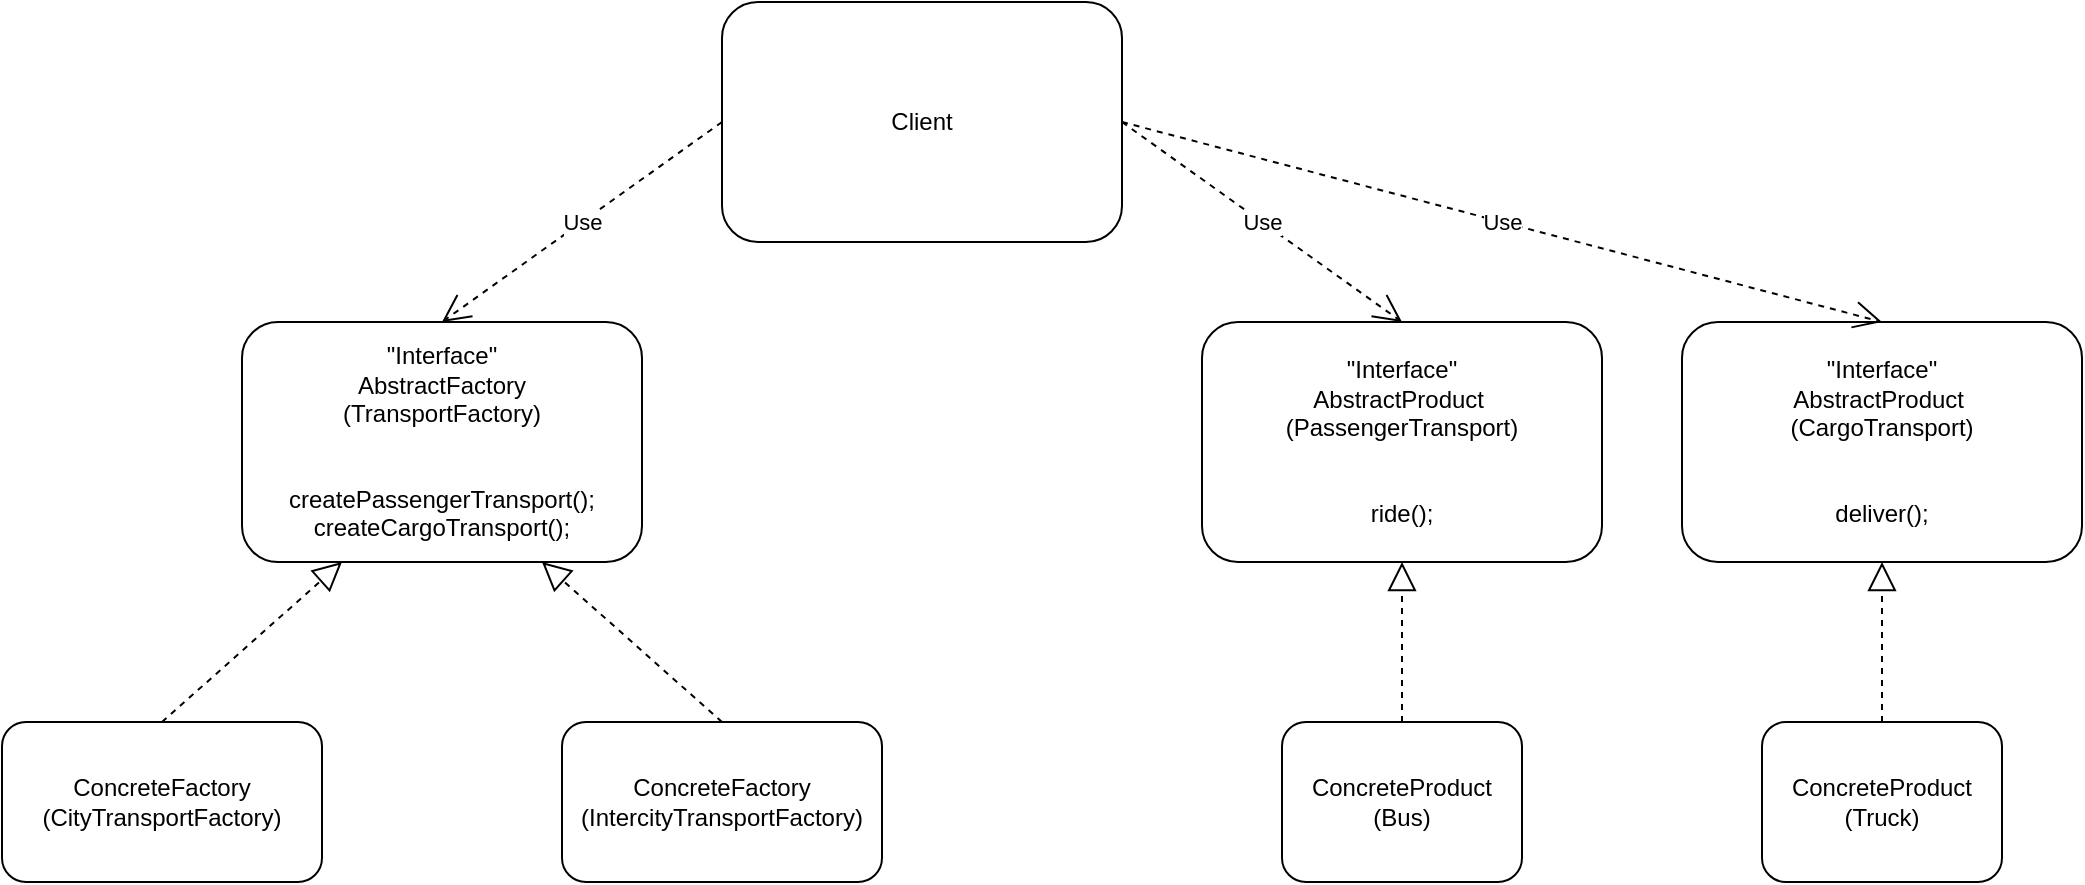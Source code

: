 <mxfile version="22.1.22" type="embed">
  <diagram name="Страница — 1" id="PVshoXznKEbEGVxsugsQ">
    <mxGraphModel dx="964" dy="507" grid="1" gridSize="10" guides="1" tooltips="1" connect="1" arrows="1" fold="1" page="1" pageScale="1" pageWidth="1169" pageHeight="827" math="0" shadow="0">
      <root>
        <mxCell id="0" />
        <mxCell id="1" parent="0" />
        <mxCell id="ZRf4pVSYy2MNskxKyJRj-1" value="&quot;Interface&quot;&lt;div&gt;AbstractProduct&amp;nbsp;&lt;/div&gt;&lt;div&gt;(PassengerTransport)&lt;/div&gt;&lt;div&gt;&lt;br&gt;&lt;/div&gt;&lt;div&gt;&lt;br&gt;&lt;/div&gt;&lt;div&gt;ride();&lt;/div&gt;" style="rounded=1;whiteSpace=wrap;html=1;" parent="1" vertex="1">
          <mxGeometry x="640" y="200" width="200" height="120" as="geometry" />
        </mxCell>
        <mxCell id="0a4NRcnBDrfxmt9-6151-1" value="ConcreteProduct&lt;div&gt;(Bus)&lt;/div&gt;" style="rounded=1;whiteSpace=wrap;html=1;" parent="1" vertex="1">
          <mxGeometry x="680" y="400" width="120" height="80" as="geometry" />
        </mxCell>
        <mxCell id="0a4NRcnBDrfxmt9-6151-5" value="" style="endArrow=block;dashed=1;endFill=0;endSize=12;html=1;rounded=0;exitX=0.5;exitY=0;exitDx=0;exitDy=0;entryX=0.5;entryY=1;entryDx=0;entryDy=0;" parent="1" source="0a4NRcnBDrfxmt9-6151-1" target="ZRf4pVSYy2MNskxKyJRj-1" edge="1">
          <mxGeometry width="160" relative="1" as="geometry">
            <mxPoint x="620" y="390" as="sourcePoint" />
            <mxPoint x="780" y="390" as="targetPoint" />
          </mxGeometry>
        </mxCell>
        <mxCell id="0a4NRcnBDrfxmt9-6151-8" value="&lt;div&gt;&quot;Interface&quot;&lt;/div&gt;AbstractFactory&lt;br&gt;&lt;div&gt;(TransportFactory)&lt;/div&gt;&lt;div&gt;&lt;br&gt;&lt;/div&gt;&lt;div&gt;&lt;br&gt;&lt;/div&gt;&lt;div&gt;createPassengerTransport();&lt;/div&gt;&lt;div&gt;createCargoTransport();&lt;/div&gt;" style="rounded=1;whiteSpace=wrap;html=1;" parent="1" vertex="1">
          <mxGeometry x="160" y="200" width="200" height="120" as="geometry" />
        </mxCell>
        <mxCell id="0a4NRcnBDrfxmt9-6151-10" value="ConcreteFactory&lt;div&gt;(CityTransportFactory)&lt;/div&gt;" style="rounded=1;whiteSpace=wrap;html=1;" parent="1" vertex="1">
          <mxGeometry x="40" y="400" width="160" height="80" as="geometry" />
        </mxCell>
        <mxCell id="0a4NRcnBDrfxmt9-6151-12" value="ConcreteFactory&lt;div&gt;(IntercityTransportFactory)&lt;/div&gt;" style="rounded=1;whiteSpace=wrap;html=1;" parent="1" vertex="1">
          <mxGeometry x="320" y="400" width="160" height="80" as="geometry" />
        </mxCell>
        <mxCell id="0a4NRcnBDrfxmt9-6151-18" value="Client" style="rounded=1;whiteSpace=wrap;html=1;" parent="1" vertex="1">
          <mxGeometry x="400" y="40" width="200" height="120" as="geometry" />
        </mxCell>
        <mxCell id="0a4NRcnBDrfxmt9-6151-19" value="" style="endArrow=block;dashed=1;endFill=0;endSize=12;html=1;rounded=0;exitX=0.5;exitY=0;exitDx=0;exitDy=0;entryX=0.75;entryY=1;entryDx=0;entryDy=0;" parent="1" source="0a4NRcnBDrfxmt9-6151-12" target="0a4NRcnBDrfxmt9-6151-8" edge="1">
          <mxGeometry width="160" relative="1" as="geometry">
            <mxPoint x="390" y="330" as="sourcePoint" />
            <mxPoint x="550" y="330" as="targetPoint" />
          </mxGeometry>
        </mxCell>
        <mxCell id="0a4NRcnBDrfxmt9-6151-20" value="" style="endArrow=block;dashed=1;endFill=0;endSize=12;html=1;rounded=0;exitX=0.5;exitY=0;exitDx=0;exitDy=0;entryX=0.25;entryY=1;entryDx=0;entryDy=0;" parent="1" source="0a4NRcnBDrfxmt9-6151-10" target="0a4NRcnBDrfxmt9-6151-8" edge="1">
          <mxGeometry width="160" relative="1" as="geometry">
            <mxPoint x="390" y="330" as="sourcePoint" />
            <mxPoint x="550" y="330" as="targetPoint" />
          </mxGeometry>
        </mxCell>
        <mxCell id="0a4NRcnBDrfxmt9-6151-21" value="Use" style="endArrow=open;endSize=12;dashed=1;html=1;rounded=0;exitX=0;exitY=0.5;exitDx=0;exitDy=0;entryX=0.5;entryY=0;entryDx=0;entryDy=0;" parent="1" source="0a4NRcnBDrfxmt9-6151-18" target="0a4NRcnBDrfxmt9-6151-8" edge="1">
          <mxGeometry width="160" relative="1" as="geometry">
            <mxPoint x="440" y="330" as="sourcePoint" />
            <mxPoint x="600" y="330" as="targetPoint" />
          </mxGeometry>
        </mxCell>
        <mxCell id="0a4NRcnBDrfxmt9-6151-22" value="Use" style="endArrow=open;endSize=12;dashed=1;html=1;rounded=0;exitX=1;exitY=0.5;exitDx=0;exitDy=0;entryX=0.5;entryY=0;entryDx=0;entryDy=0;" parent="1" source="0a4NRcnBDrfxmt9-6151-18" target="ZRf4pVSYy2MNskxKyJRj-1" edge="1">
          <mxGeometry width="160" relative="1" as="geometry">
            <mxPoint x="440" y="330" as="sourcePoint" />
            <mxPoint x="600" y="330" as="targetPoint" />
          </mxGeometry>
        </mxCell>
        <mxCell id="0a4NRcnBDrfxmt9-6151-23" value="&quot;Interface&quot;&lt;div&gt;AbstractProduct&amp;nbsp;&lt;/div&gt;&lt;div&gt;(CargoTransport)&lt;/div&gt;&lt;div&gt;&lt;br&gt;&lt;/div&gt;&lt;div&gt;&lt;br&gt;&lt;/div&gt;&lt;div&gt;deliver();&lt;/div&gt;" style="rounded=1;whiteSpace=wrap;html=1;" parent="1" vertex="1">
          <mxGeometry x="880" y="200" width="200" height="120" as="geometry" />
        </mxCell>
        <mxCell id="0a4NRcnBDrfxmt9-6151-24" value="ConcreteProduct&lt;div&gt;(Truck)&lt;/div&gt;" style="rounded=1;whiteSpace=wrap;html=1;" parent="1" vertex="1">
          <mxGeometry x="920" y="400" width="120" height="80" as="geometry" />
        </mxCell>
        <mxCell id="0a4NRcnBDrfxmt9-6151-25" value="" style="endArrow=block;dashed=1;endFill=0;endSize=12;html=1;rounded=0;exitX=0.5;exitY=0;exitDx=0;exitDy=0;entryX=0.5;entryY=1;entryDx=0;entryDy=0;" parent="1" source="0a4NRcnBDrfxmt9-6151-24" target="0a4NRcnBDrfxmt9-6151-23" edge="1">
          <mxGeometry width="160" relative="1" as="geometry">
            <mxPoint x="970" y="440" as="sourcePoint" />
            <mxPoint x="970" y="360" as="targetPoint" />
            <Array as="points" />
          </mxGeometry>
        </mxCell>
        <mxCell id="0a4NRcnBDrfxmt9-6151-26" value="Use" style="endArrow=open;endSize=12;dashed=1;html=1;rounded=0;entryX=0.5;entryY=0;entryDx=0;entryDy=0;" parent="1" target="0a4NRcnBDrfxmt9-6151-23" edge="1">
          <mxGeometry width="160" relative="1" as="geometry">
            <mxPoint x="600" y="100" as="sourcePoint" />
            <mxPoint x="1020" y="210" as="targetPoint" />
          </mxGeometry>
        </mxCell>
      </root>
    </mxGraphModel>
  </diagram>
</mxfile>
